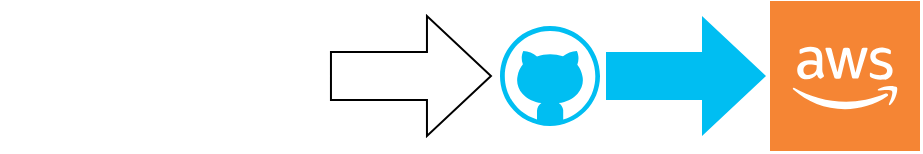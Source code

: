 <mxfile version="24.7.17">
  <diagram name="Page-1" id="54a3MnLrNh0mL6dWKVpr">
    <mxGraphModel dx="1048" dy="610" grid="1" gridSize="10" guides="1" tooltips="1" connect="1" arrows="1" fold="1" page="1" pageScale="1" pageWidth="850" pageHeight="1100" math="0" shadow="0">
      <root>
        <mxCell id="0" />
        <mxCell id="1" parent="0" />
        <mxCell id="z-qHbHR6rk1noE6tgsxA-1" value="" style="shape=image;imageAspect=0;aspect=fixed;verticalLabelPosition=bottom;verticalAlign=top;image=https://hivenue.ca/assets/images/logo.png;" vertex="1" parent="1">
          <mxGeometry x="40" y="40" width="165.48" height="30" as="geometry" />
        </mxCell>
        <mxCell id="z-qHbHR6rk1noE6tgsxA-3" value="" style="verticalLabelPosition=bottom;html=1;verticalAlign=top;align=center;strokeColor=none;fillColor=#00BEF2;shape=mxgraph.azure.github_code;pointerEvents=1;" vertex="1" parent="1">
          <mxGeometry x="290" y="33" width="50" height="50" as="geometry" />
        </mxCell>
        <mxCell id="z-qHbHR6rk1noE6tgsxA-4" value="" style="outlineConnect=0;dashed=0;verticalLabelPosition=bottom;verticalAlign=top;align=center;html=1;shape=mxgraph.aws3.cloud_2;fillColor=#F58534;gradientColor=none;" vertex="1" parent="1">
          <mxGeometry x="425" y="20.5" width="75" height="75" as="geometry" />
        </mxCell>
        <mxCell id="z-qHbHR6rk1noE6tgsxA-5" value="" style="shape=singleArrow;whiteSpace=wrap;html=1;arrowWidth=0.4;arrowSize=0.4;verticalAlign=top;" vertex="1" parent="1">
          <mxGeometry x="205.48" y="28" width="80" height="60" as="geometry" />
        </mxCell>
        <mxCell id="z-qHbHR6rk1noE6tgsxA-7" value="" style="shape=singleArrow;whiteSpace=wrap;html=1;arrowWidth=0.4;arrowSize=0.4;verticalAlign=top;fillColor=#00BEF2;strokeColor=none;pointerEvents=1;" vertex="1" parent="1">
          <mxGeometry x="343" y="28" width="80" height="60" as="geometry" />
        </mxCell>
      </root>
    </mxGraphModel>
  </diagram>
</mxfile>

